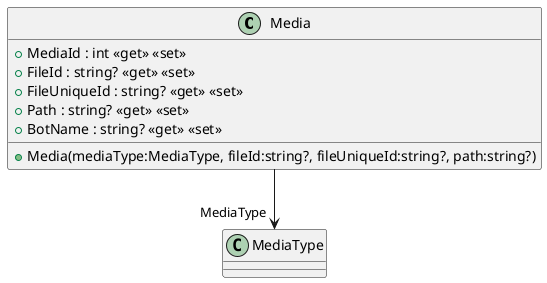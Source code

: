 @startuml
class Media {
    + MediaId : int <<get>> <<set>>
    + FileId : string? <<get>> <<set>>
    + FileUniqueId : string? <<get>> <<set>>
    + Path : string? <<get>> <<set>>
    + BotName : string? <<get>> <<set>>
    + Media(mediaType:MediaType, fileId:string?, fileUniqueId:string?, path:string?)
}
Media --> "MediaType" MediaType
@enduml
